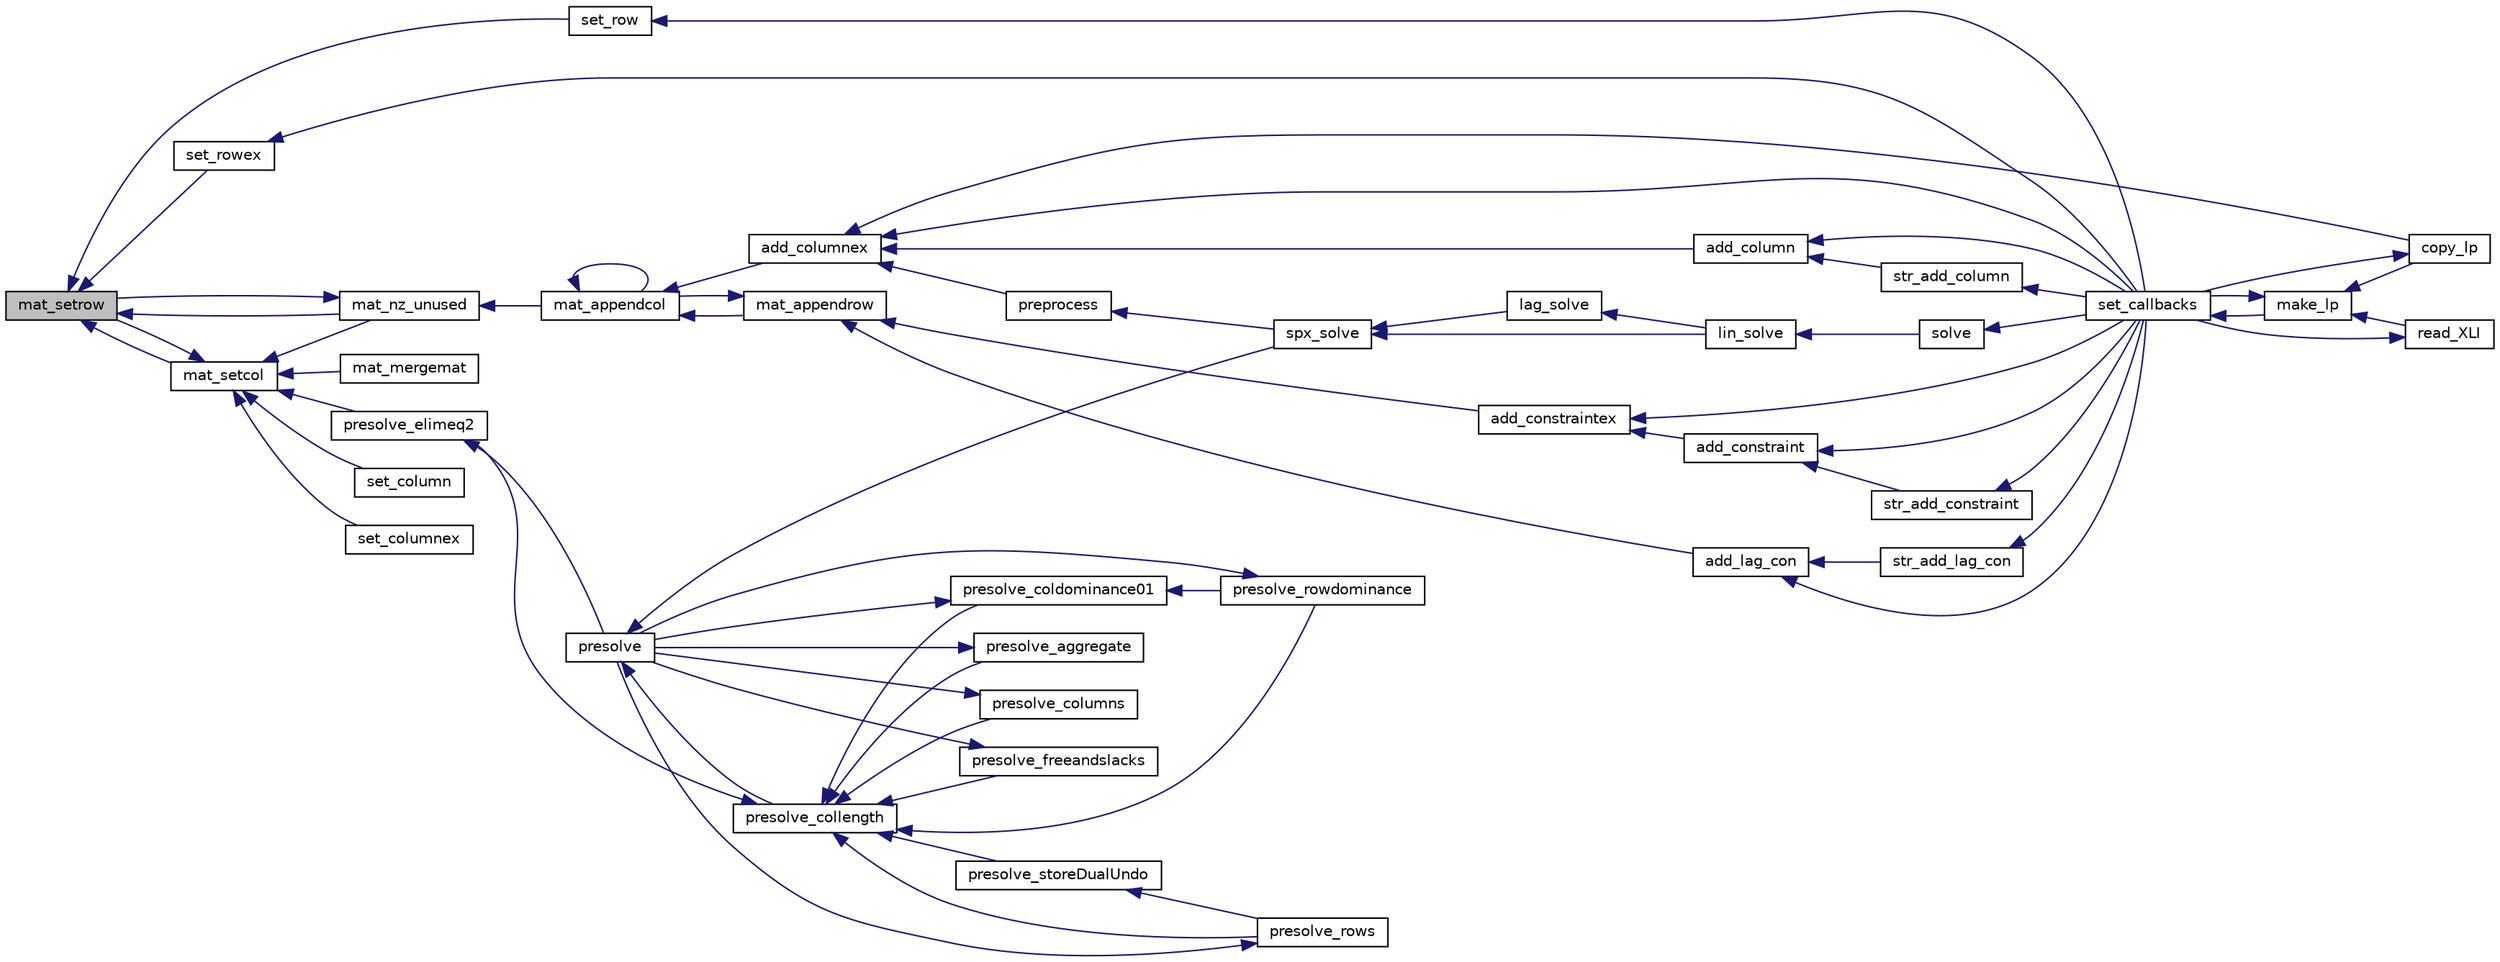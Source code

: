 digraph "mat_setrow"
{
  edge [fontname="Helvetica",fontsize="10",labelfontname="Helvetica",labelfontsize="10"];
  node [fontname="Helvetica",fontsize="10",shape=record];
  rankdir="LR";
  Node2463 [label="mat_setrow",height=0.2,width=0.4,color="black", fillcolor="grey75", style="filled", fontcolor="black"];
  Node2463 -> Node2464 [dir="back",color="midnightblue",fontsize="10",style="solid",fontname="Helvetica"];
  Node2464 [label="set_row",height=0.2,width=0.4,color="black", fillcolor="white", style="filled",URL="$df/df7/lp__lib_8h.html#a3995b086d0b4284072c3f0a002f8751a"];
  Node2464 -> Node2465 [dir="back",color="midnightblue",fontsize="10",style="solid",fontname="Helvetica"];
  Node2465 [label="set_callbacks",height=0.2,width=0.4,color="black", fillcolor="white", style="filled",URL="$df/df7/lp__lib_8h.html#a929e8acb9704f61e16927c915c15cd07"];
  Node2465 -> Node2466 [dir="back",color="midnightblue",fontsize="10",style="solid",fontname="Helvetica"];
  Node2466 [label="make_lp",height=0.2,width=0.4,color="black", fillcolor="white", style="filled",URL="$df/df7/lp__lib_8h.html#a68a0333d84dd944f67e2a0ec72e346a9"];
  Node2466 -> Node2467 [dir="back",color="midnightblue",fontsize="10",style="solid",fontname="Helvetica"];
  Node2467 [label="copy_lp",height=0.2,width=0.4,color="black", fillcolor="white", style="filled",URL="$df/df7/lp__lib_8h.html#aca83ecdbc200b414db491306f3070ae9"];
  Node2467 -> Node2465 [dir="back",color="midnightblue",fontsize="10",style="solid",fontname="Helvetica"];
  Node2466 -> Node2465 [dir="back",color="midnightblue",fontsize="10",style="solid",fontname="Helvetica"];
  Node2466 -> Node2468 [dir="back",color="midnightblue",fontsize="10",style="solid",fontname="Helvetica"];
  Node2468 [label="read_XLI",height=0.2,width=0.4,color="black", fillcolor="white", style="filled",URL="$df/df7/lp__lib_8h.html#a351dd803960ab0dae2b39f2c65d3a58d"];
  Node2468 -> Node2465 [dir="back",color="midnightblue",fontsize="10",style="solid",fontname="Helvetica"];
  Node2463 -> Node2469 [dir="back",color="midnightblue",fontsize="10",style="solid",fontname="Helvetica"];
  Node2469 [label="set_rowex",height=0.2,width=0.4,color="black", fillcolor="white", style="filled",URL="$df/df7/lp__lib_8h.html#ae7c386ce4ede686ac44b6a740abadc03"];
  Node2469 -> Node2465 [dir="back",color="midnightblue",fontsize="10",style="solid",fontname="Helvetica"];
  Node2463 -> Node2470 [dir="back",color="midnightblue",fontsize="10",style="solid",fontname="Helvetica"];
  Node2470 [label="mat_setcol",height=0.2,width=0.4,color="black", fillcolor="white", style="filled",URL="$d0/d48/lp__matrix_8h.html#a71e7dd8e4b57b44fa4edffdffd67436a"];
  Node2470 -> Node2471 [dir="back",color="midnightblue",fontsize="10",style="solid",fontname="Helvetica"];
  Node2471 [label="set_column",height=0.2,width=0.4,color="black", fillcolor="white", style="filled",URL="$df/df7/lp__lib_8h.html#abacf3e5f249bb2a8643434941cf4908d"];
  Node2470 -> Node2472 [dir="back",color="midnightblue",fontsize="10",style="solid",fontname="Helvetica"];
  Node2472 [label="set_columnex",height=0.2,width=0.4,color="black", fillcolor="white", style="filled",URL="$df/df7/lp__lib_8h.html#a606e11870c0212ccc81a0af9dc40f9b4"];
  Node2470 -> Node2473 [dir="back",color="midnightblue",fontsize="10",style="solid",fontname="Helvetica"];
  Node2473 [label="mat_mergemat",height=0.2,width=0.4,color="black", fillcolor="white", style="filled",URL="$d0/d48/lp__matrix_8h.html#a8025e5e32b2dc272bdd7ad3b6381d314"];
  Node2470 -> Node2474 [dir="back",color="midnightblue",fontsize="10",style="solid",fontname="Helvetica"];
  Node2474 [label="mat_nz_unused",height=0.2,width=0.4,color="black", fillcolor="white", style="filled",URL="$dc/d9a/lp__matrix_8c.html#aab440ee37c802fe888336d4e153af77e"];
  Node2474 -> Node2463 [dir="back",color="midnightblue",fontsize="10",style="solid",fontname="Helvetica"];
  Node2474 -> Node2475 [dir="back",color="midnightblue",fontsize="10",style="solid",fontname="Helvetica"];
  Node2475 [label="mat_appendcol",height=0.2,width=0.4,color="black", fillcolor="white", style="filled",URL="$d0/d48/lp__matrix_8h.html#a8bcc9358a01916afef7fed8b255d202a"];
  Node2475 -> Node2476 [dir="back",color="midnightblue",fontsize="10",style="solid",fontname="Helvetica"];
  Node2476 [label="add_columnex",height=0.2,width=0.4,color="black", fillcolor="white", style="filled",URL="$df/df7/lp__lib_8h.html#a2f59f71c70b34d6198979dd6652f2dbd"];
  Node2476 -> Node2467 [dir="back",color="midnightblue",fontsize="10",style="solid",fontname="Helvetica"];
  Node2476 -> Node2477 [dir="back",color="midnightblue",fontsize="10",style="solid",fontname="Helvetica"];
  Node2477 [label="add_column",height=0.2,width=0.4,color="black", fillcolor="white", style="filled",URL="$df/df7/lp__lib_8h.html#ab0aae6678125797fe5acd4d9e4ec5ada"];
  Node2477 -> Node2478 [dir="back",color="midnightblue",fontsize="10",style="solid",fontname="Helvetica"];
  Node2478 [label="str_add_column",height=0.2,width=0.4,color="black", fillcolor="white", style="filled",URL="$df/df7/lp__lib_8h.html#a8e97e48b7672e3a822758f53b897b960"];
  Node2478 -> Node2465 [dir="back",color="midnightblue",fontsize="10",style="solid",fontname="Helvetica"];
  Node2477 -> Node2465 [dir="back",color="midnightblue",fontsize="10",style="solid",fontname="Helvetica"];
  Node2476 -> Node2465 [dir="back",color="midnightblue",fontsize="10",style="solid",fontname="Helvetica"];
  Node2476 -> Node2479 [dir="back",color="midnightblue",fontsize="10",style="solid",fontname="Helvetica"];
  Node2479 [label="preprocess",height=0.2,width=0.4,color="black", fillcolor="white", style="filled",URL="$df/df7/lp__lib_8h.html#a97c637125d89c31df9c86d5b091567be"];
  Node2479 -> Node2480 [dir="back",color="midnightblue",fontsize="10",style="solid",fontname="Helvetica"];
  Node2480 [label="spx_solve",height=0.2,width=0.4,color="black", fillcolor="white", style="filled",URL="$d1/d0a/lp__simplex_8h.html#a3effc8b68c1fb21095e7324d83d0dbf7"];
  Node2480 -> Node2481 [dir="back",color="midnightblue",fontsize="10",style="solid",fontname="Helvetica"];
  Node2481 [label="lag_solve",height=0.2,width=0.4,color="black", fillcolor="white", style="filled",URL="$d1/d0a/lp__simplex_8h.html#a320e9e82c06466267a7cb7844c7767b8"];
  Node2481 -> Node2482 [dir="back",color="midnightblue",fontsize="10",style="solid",fontname="Helvetica"];
  Node2482 [label="lin_solve",height=0.2,width=0.4,color="black", fillcolor="white", style="filled",URL="$d1/d0a/lp__simplex_8h.html#a794b0beb471eb7ece9a694717b65b947"];
  Node2482 -> Node2483 [dir="back",color="midnightblue",fontsize="10",style="solid",fontname="Helvetica"];
  Node2483 [label="solve",height=0.2,width=0.4,color="black", fillcolor="white", style="filled",URL="$df/df7/lp__lib_8h.html#a0f4da3a192397e77e6fe92704d4fad3f"];
  Node2483 -> Node2465 [dir="back",color="midnightblue",fontsize="10",style="solid",fontname="Helvetica"];
  Node2480 -> Node2482 [dir="back",color="midnightblue",fontsize="10",style="solid",fontname="Helvetica"];
  Node2475 -> Node2484 [dir="back",color="midnightblue",fontsize="10",style="solid",fontname="Helvetica"];
  Node2484 [label="mat_appendrow",height=0.2,width=0.4,color="black", fillcolor="white", style="filled",URL="$d0/d48/lp__matrix_8h.html#a131c3b8b28f2b4820951029365f572a1"];
  Node2484 -> Node2485 [dir="back",color="midnightblue",fontsize="10",style="solid",fontname="Helvetica"];
  Node2485 [label="add_constraintex",height=0.2,width=0.4,color="black", fillcolor="white", style="filled",URL="$df/df7/lp__lib_8h.html#a72939ceb6c02b858f0462fffc76c7cc7"];
  Node2485 -> Node2486 [dir="back",color="midnightblue",fontsize="10",style="solid",fontname="Helvetica"];
  Node2486 [label="add_constraint",height=0.2,width=0.4,color="black", fillcolor="white", style="filled",URL="$df/df7/lp__lib_8h.html#a9bc4a8f05123c2512ef0059771c74909"];
  Node2486 -> Node2487 [dir="back",color="midnightblue",fontsize="10",style="solid",fontname="Helvetica"];
  Node2487 [label="str_add_constraint",height=0.2,width=0.4,color="black", fillcolor="white", style="filled",URL="$df/df7/lp__lib_8h.html#a783404ff7b2853d45f0e2f1e4f8bb30d"];
  Node2487 -> Node2465 [dir="back",color="midnightblue",fontsize="10",style="solid",fontname="Helvetica"];
  Node2486 -> Node2465 [dir="back",color="midnightblue",fontsize="10",style="solid",fontname="Helvetica"];
  Node2485 -> Node2465 [dir="back",color="midnightblue",fontsize="10",style="solid",fontname="Helvetica"];
  Node2484 -> Node2488 [dir="back",color="midnightblue",fontsize="10",style="solid",fontname="Helvetica"];
  Node2488 [label="add_lag_con",height=0.2,width=0.4,color="black", fillcolor="white", style="filled",URL="$df/df7/lp__lib_8h.html#a21817bbdd59cc827d3c872f9dcf596df"];
  Node2488 -> Node2489 [dir="back",color="midnightblue",fontsize="10",style="solid",fontname="Helvetica"];
  Node2489 [label="str_add_lag_con",height=0.2,width=0.4,color="black", fillcolor="white", style="filled",URL="$df/df7/lp__lib_8h.html#a646e25b5eb3a3aa543d174999410b071"];
  Node2489 -> Node2465 [dir="back",color="midnightblue",fontsize="10",style="solid",fontname="Helvetica"];
  Node2488 -> Node2465 [dir="back",color="midnightblue",fontsize="10",style="solid",fontname="Helvetica"];
  Node2484 -> Node2475 [dir="back",color="midnightblue",fontsize="10",style="solid",fontname="Helvetica"];
  Node2475 -> Node2475 [dir="back",color="midnightblue",fontsize="10",style="solid",fontname="Helvetica"];
  Node2470 -> Node2463 [dir="back",color="midnightblue",fontsize="10",style="solid",fontname="Helvetica"];
  Node2470 -> Node2490 [dir="back",color="midnightblue",fontsize="10",style="solid",fontname="Helvetica"];
  Node2490 [label="presolve_elimeq2",height=0.2,width=0.4,color="black", fillcolor="white", style="filled",URL="$d3/da5/lp__presolve_8c.html#a7844c56aa332fe22274fffac21b497b8"];
  Node2490 -> Node2491 [dir="back",color="midnightblue",fontsize="10",style="solid",fontname="Helvetica"];
  Node2491 [label="presolve",height=0.2,width=0.4,color="black", fillcolor="white", style="filled",URL="$da/dae/lp__presolve_8h.html#a63c9f891fb867de51e44d08313fdd585"];
  Node2491 -> Node2492 [dir="back",color="midnightblue",fontsize="10",style="solid",fontname="Helvetica"];
  Node2492 [label="presolve_collength",height=0.2,width=0.4,color="black", fillcolor="white", style="filled",URL="$da/dae/lp__presolve_8h.html#a58b595e285879c5d2996a0a6247d9389"];
  Node2492 -> Node2493 [dir="back",color="midnightblue",fontsize="10",style="solid",fontname="Helvetica"];
  Node2493 [label="presolve_storeDualUndo",height=0.2,width=0.4,color="black", fillcolor="white", style="filled",URL="$d3/da5/lp__presolve_8c.html#a1aba0570d1275e34fbd173aa558c4c14"];
  Node2493 -> Node2494 [dir="back",color="midnightblue",fontsize="10",style="solid",fontname="Helvetica"];
  Node2494 [label="presolve_rows",height=0.2,width=0.4,color="black", fillcolor="white", style="filled",URL="$d3/da5/lp__presolve_8c.html#a93c32e563cfede02af08bd1a3d46bd6d"];
  Node2494 -> Node2491 [dir="back",color="midnightblue",fontsize="10",style="solid",fontname="Helvetica"];
  Node2492 -> Node2490 [dir="back",color="midnightblue",fontsize="10",style="solid",fontname="Helvetica"];
  Node2492 -> Node2495 [dir="back",color="midnightblue",fontsize="10",style="solid",fontname="Helvetica"];
  Node2495 [label="presolve_rowdominance",height=0.2,width=0.4,color="black", fillcolor="white", style="filled",URL="$d3/da5/lp__presolve_8c.html#a7e03acd96990d99539251375f7faff4a"];
  Node2495 -> Node2491 [dir="back",color="midnightblue",fontsize="10",style="solid",fontname="Helvetica"];
  Node2492 -> Node2496 [dir="back",color="midnightblue",fontsize="10",style="solid",fontname="Helvetica"];
  Node2496 [label="presolve_coldominance01",height=0.2,width=0.4,color="black", fillcolor="white", style="filled",URL="$d3/da5/lp__presolve_8c.html#a38ba8dae4e0bbdd4ab2ab77f7d146596"];
  Node2496 -> Node2495 [dir="back",color="midnightblue",fontsize="10",style="solid",fontname="Helvetica"];
  Node2496 -> Node2491 [dir="back",color="midnightblue",fontsize="10",style="solid",fontname="Helvetica"];
  Node2492 -> Node2497 [dir="back",color="midnightblue",fontsize="10",style="solid",fontname="Helvetica"];
  Node2497 [label="presolve_aggregate",height=0.2,width=0.4,color="black", fillcolor="white", style="filled",URL="$d3/da5/lp__presolve_8c.html#accb9e4202e7222ff4aba91e3c15efa73"];
  Node2497 -> Node2491 [dir="back",color="midnightblue",fontsize="10",style="solid",fontname="Helvetica"];
  Node2492 -> Node2498 [dir="back",color="midnightblue",fontsize="10",style="solid",fontname="Helvetica"];
  Node2498 [label="presolve_columns",height=0.2,width=0.4,color="black", fillcolor="white", style="filled",URL="$d3/da5/lp__presolve_8c.html#ada5e067bb25106a6d8ecd75d23be8600"];
  Node2498 -> Node2491 [dir="back",color="midnightblue",fontsize="10",style="solid",fontname="Helvetica"];
  Node2492 -> Node2499 [dir="back",color="midnightblue",fontsize="10",style="solid",fontname="Helvetica"];
  Node2499 [label="presolve_freeandslacks",height=0.2,width=0.4,color="black", fillcolor="white", style="filled",URL="$d3/da5/lp__presolve_8c.html#a62d34320b14c8946670a7fc73a04828a"];
  Node2499 -> Node2491 [dir="back",color="midnightblue",fontsize="10",style="solid",fontname="Helvetica"];
  Node2492 -> Node2494 [dir="back",color="midnightblue",fontsize="10",style="solid",fontname="Helvetica"];
  Node2491 -> Node2480 [dir="back",color="midnightblue",fontsize="10",style="solid",fontname="Helvetica"];
  Node2463 -> Node2474 [dir="back",color="midnightblue",fontsize="10",style="solid",fontname="Helvetica"];
}
